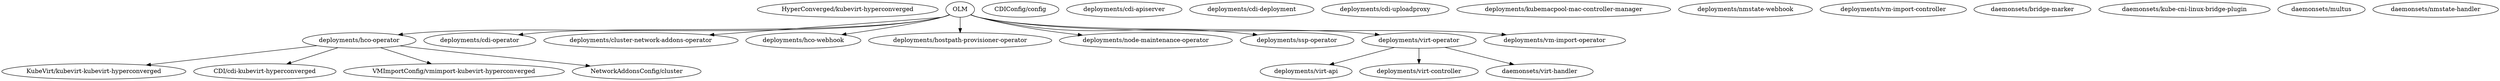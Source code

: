 // Managed By
digraph {
	"HyperConverged/kubevirt-hyperconverged" [label="HyperConverged/kubevirt-hyperconverged"]
	"KubeVirt/kubevirt-kubevirt-hyperconverged" [label="KubeVirt/kubevirt-kubevirt-hyperconverged"]
	"deployments/hco-operator" [label="deployments/hco-operator"]
	"deployments/hco-operator" -> "KubeVirt/kubevirt-kubevirt-hyperconverged"
	"CDI/cdi-kubevirt-hyperconverged" [label="CDI/cdi-kubevirt-hyperconverged"]
	"deployments/hco-operator" [label="deployments/hco-operator"]
	"deployments/hco-operator" -> "CDI/cdi-kubevirt-hyperconverged"
	"CDIConfig/config" [label="CDIConfig/config"]
	"VMImportConfig/vmimport-kubevirt-hyperconverged" [label="VMImportConfig/vmimport-kubevirt-hyperconverged"]
	"deployments/hco-operator" [label="deployments/hco-operator"]
	"deployments/hco-operator" -> "VMImportConfig/vmimport-kubevirt-hyperconverged"
	"NetworkAddonsConfig/cluster" [label="NetworkAddonsConfig/cluster"]
	"deployments/hco-operator" [label="deployments/hco-operator"]
	"deployments/hco-operator" -> "NetworkAddonsConfig/cluster"
	"deployments/cdi-apiserver" [label="deployments/cdi-apiserver"]
	"deployments/cdi-deployment" [label="deployments/cdi-deployment"]
	"deployments/cdi-operator" [label="deployments/cdi-operator"]
	OLM [label=OLM]
	OLM -> "deployments/cdi-operator"
	"deployments/cdi-uploadproxy" [label="deployments/cdi-uploadproxy"]
	"deployments/cluster-network-addons-operator" [label="deployments/cluster-network-addons-operator"]
	OLM [label=OLM]
	OLM -> "deployments/cluster-network-addons-operator"
	"deployments/hco-operator" [label="deployments/hco-operator"]
	OLM [label=OLM]
	OLM -> "deployments/hco-operator"
	"deployments/hco-webhook" [label="deployments/hco-webhook"]
	OLM [label=OLM]
	OLM -> "deployments/hco-webhook"
	"deployments/hostpath-provisioner-operator" [label="deployments/hostpath-provisioner-operator"]
	OLM [label=OLM]
	OLM -> "deployments/hostpath-provisioner-operator"
	"deployments/kubemacpool-mac-controller-manager" [label="deployments/kubemacpool-mac-controller-manager"]
	"deployments/nmstate-webhook" [label="deployments/nmstate-webhook"]
	"deployments/node-maintenance-operator" [label="deployments/node-maintenance-operator"]
	OLM [label=OLM]
	OLM -> "deployments/node-maintenance-operator"
	"deployments/ssp-operator" [label="deployments/ssp-operator"]
	OLM [label=OLM]
	OLM -> "deployments/ssp-operator"
	"deployments/virt-api" [label="deployments/virt-api"]
	"deployments/virt-operator" [label="deployments/virt-operator"]
	"deployments/virt-operator" -> "deployments/virt-api"
	"deployments/virt-controller" [label="deployments/virt-controller"]
	"deployments/virt-operator" [label="deployments/virt-operator"]
	"deployments/virt-operator" -> "deployments/virt-controller"
	"deployments/virt-operator" [label="deployments/virt-operator"]
	OLM [label=OLM]
	OLM -> "deployments/virt-operator"
	"deployments/vm-import-controller" [label="deployments/vm-import-controller"]
	"deployments/vm-import-operator" [label="deployments/vm-import-operator"]
	OLM [label=OLM]
	OLM -> "deployments/vm-import-operator"
	"daemonsets/bridge-marker" [label="daemonsets/bridge-marker"]
	"daemonsets/kube-cni-linux-bridge-plugin" [label="daemonsets/kube-cni-linux-bridge-plugin"]
	"daemonsets/multus" [label="daemonsets/multus"]
	"daemonsets/nmstate-handler" [label="daemonsets/nmstate-handler"]
	"daemonsets/virt-handler" [label="daemonsets/virt-handler"]
	"deployments/virt-operator" [label="deployments/virt-operator"]
	"deployments/virt-operator" -> "daemonsets/virt-handler"
}
